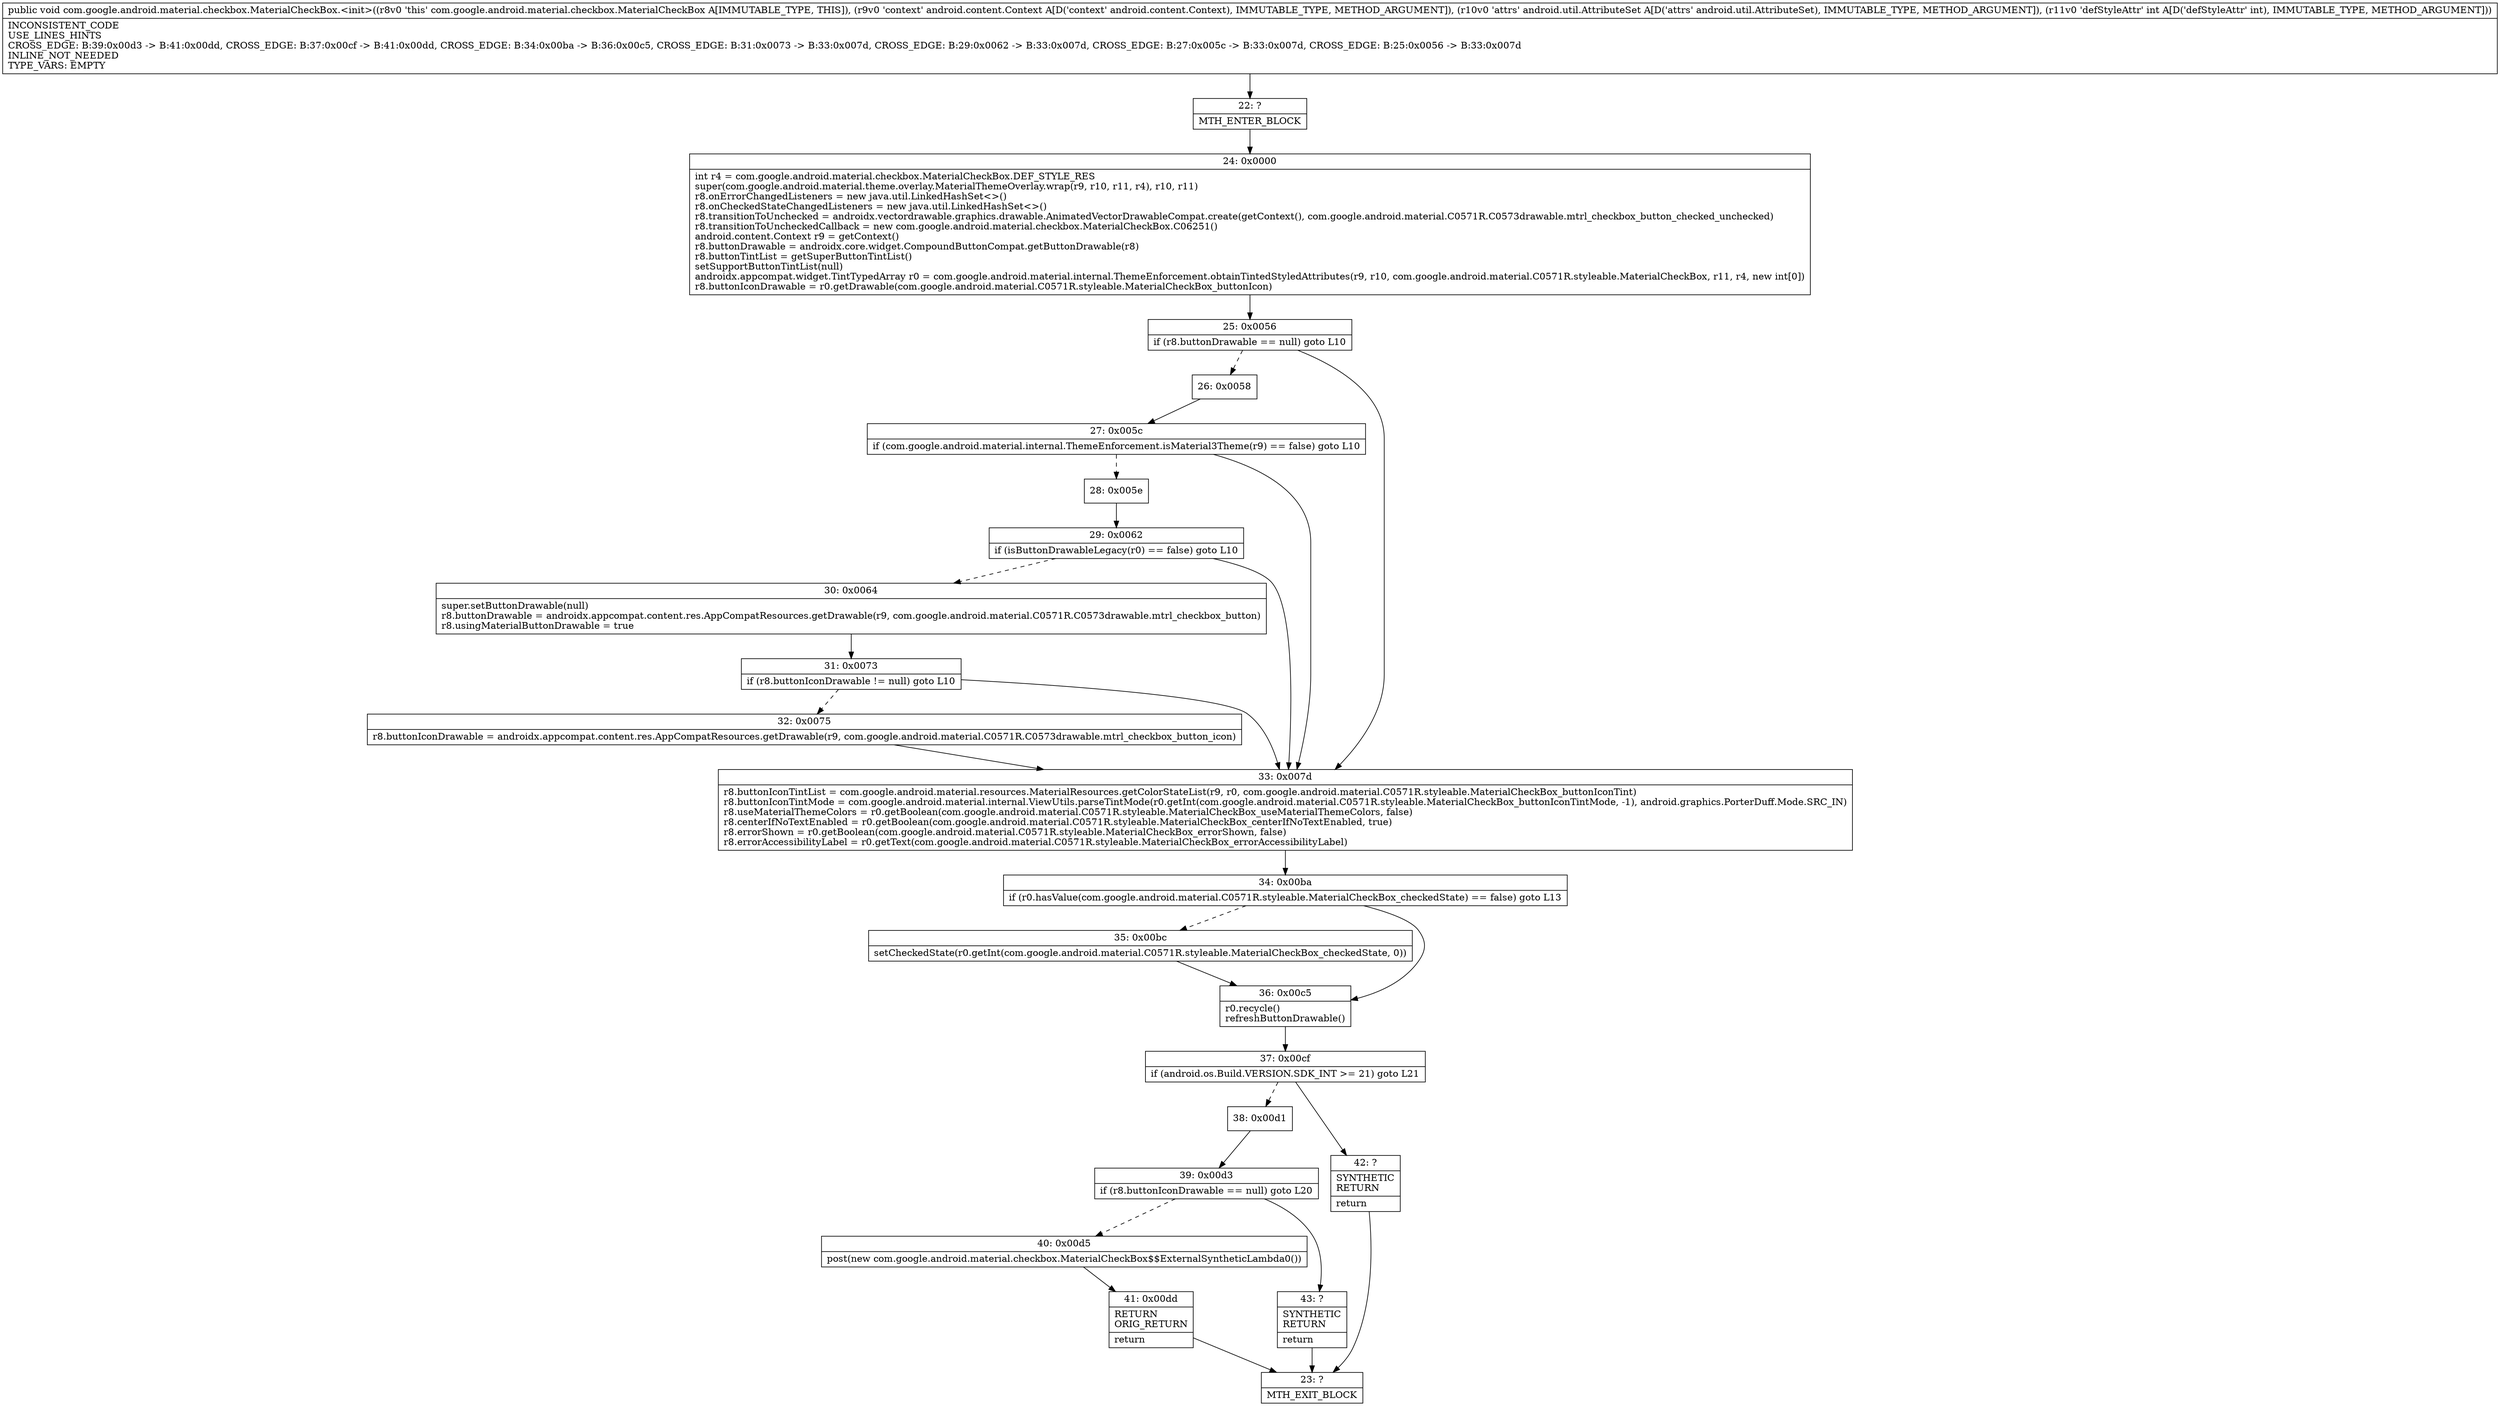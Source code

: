 digraph "CFG forcom.google.android.material.checkbox.MaterialCheckBox.\<init\>(Landroid\/content\/Context;Landroid\/util\/AttributeSet;I)V" {
Node_22 [shape=record,label="{22\:\ ?|MTH_ENTER_BLOCK\l}"];
Node_24 [shape=record,label="{24\:\ 0x0000|int r4 = com.google.android.material.checkbox.MaterialCheckBox.DEF_STYLE_RES\lsuper(com.google.android.material.theme.overlay.MaterialThemeOverlay.wrap(r9, r10, r11, r4), r10, r11)\lr8.onErrorChangedListeners = new java.util.LinkedHashSet\<\>()\lr8.onCheckedStateChangedListeners = new java.util.LinkedHashSet\<\>()\lr8.transitionToUnchecked = androidx.vectordrawable.graphics.drawable.AnimatedVectorDrawableCompat.create(getContext(), com.google.android.material.C0571R.C0573drawable.mtrl_checkbox_button_checked_unchecked)\lr8.transitionToUncheckedCallback = new com.google.android.material.checkbox.MaterialCheckBox.C06251()\landroid.content.Context r9 = getContext()\lr8.buttonDrawable = androidx.core.widget.CompoundButtonCompat.getButtonDrawable(r8)\lr8.buttonTintList = getSuperButtonTintList()\lsetSupportButtonTintList(null)\landroidx.appcompat.widget.TintTypedArray r0 = com.google.android.material.internal.ThemeEnforcement.obtainTintedStyledAttributes(r9, r10, com.google.android.material.C0571R.styleable.MaterialCheckBox, r11, r4, new int[0])\lr8.buttonIconDrawable = r0.getDrawable(com.google.android.material.C0571R.styleable.MaterialCheckBox_buttonIcon)\l}"];
Node_25 [shape=record,label="{25\:\ 0x0056|if (r8.buttonDrawable == null) goto L10\l}"];
Node_26 [shape=record,label="{26\:\ 0x0058}"];
Node_27 [shape=record,label="{27\:\ 0x005c|if (com.google.android.material.internal.ThemeEnforcement.isMaterial3Theme(r9) == false) goto L10\l}"];
Node_28 [shape=record,label="{28\:\ 0x005e}"];
Node_29 [shape=record,label="{29\:\ 0x0062|if (isButtonDrawableLegacy(r0) == false) goto L10\l}"];
Node_30 [shape=record,label="{30\:\ 0x0064|super.setButtonDrawable(null)\lr8.buttonDrawable = androidx.appcompat.content.res.AppCompatResources.getDrawable(r9, com.google.android.material.C0571R.C0573drawable.mtrl_checkbox_button)\lr8.usingMaterialButtonDrawable = true\l}"];
Node_31 [shape=record,label="{31\:\ 0x0073|if (r8.buttonIconDrawable != null) goto L10\l}"];
Node_32 [shape=record,label="{32\:\ 0x0075|r8.buttonIconDrawable = androidx.appcompat.content.res.AppCompatResources.getDrawable(r9, com.google.android.material.C0571R.C0573drawable.mtrl_checkbox_button_icon)\l}"];
Node_33 [shape=record,label="{33\:\ 0x007d|r8.buttonIconTintList = com.google.android.material.resources.MaterialResources.getColorStateList(r9, r0, com.google.android.material.C0571R.styleable.MaterialCheckBox_buttonIconTint)\lr8.buttonIconTintMode = com.google.android.material.internal.ViewUtils.parseTintMode(r0.getInt(com.google.android.material.C0571R.styleable.MaterialCheckBox_buttonIconTintMode, \-1), android.graphics.PorterDuff.Mode.SRC_IN)\lr8.useMaterialThemeColors = r0.getBoolean(com.google.android.material.C0571R.styleable.MaterialCheckBox_useMaterialThemeColors, false)\lr8.centerIfNoTextEnabled = r0.getBoolean(com.google.android.material.C0571R.styleable.MaterialCheckBox_centerIfNoTextEnabled, true)\lr8.errorShown = r0.getBoolean(com.google.android.material.C0571R.styleable.MaterialCheckBox_errorShown, false)\lr8.errorAccessibilityLabel = r0.getText(com.google.android.material.C0571R.styleable.MaterialCheckBox_errorAccessibilityLabel)\l}"];
Node_34 [shape=record,label="{34\:\ 0x00ba|if (r0.hasValue(com.google.android.material.C0571R.styleable.MaterialCheckBox_checkedState) == false) goto L13\l}"];
Node_35 [shape=record,label="{35\:\ 0x00bc|setCheckedState(r0.getInt(com.google.android.material.C0571R.styleable.MaterialCheckBox_checkedState, 0))\l}"];
Node_36 [shape=record,label="{36\:\ 0x00c5|r0.recycle()\lrefreshButtonDrawable()\l}"];
Node_37 [shape=record,label="{37\:\ 0x00cf|if (android.os.Build.VERSION.SDK_INT \>= 21) goto L21\l}"];
Node_38 [shape=record,label="{38\:\ 0x00d1}"];
Node_39 [shape=record,label="{39\:\ 0x00d3|if (r8.buttonIconDrawable == null) goto L20\l}"];
Node_40 [shape=record,label="{40\:\ 0x00d5|post(new com.google.android.material.checkbox.MaterialCheckBox$$ExternalSyntheticLambda0())\l}"];
Node_41 [shape=record,label="{41\:\ 0x00dd|RETURN\lORIG_RETURN\l|return\l}"];
Node_23 [shape=record,label="{23\:\ ?|MTH_EXIT_BLOCK\l}"];
Node_43 [shape=record,label="{43\:\ ?|SYNTHETIC\lRETURN\l|return\l}"];
Node_42 [shape=record,label="{42\:\ ?|SYNTHETIC\lRETURN\l|return\l}"];
MethodNode[shape=record,label="{public void com.google.android.material.checkbox.MaterialCheckBox.\<init\>((r8v0 'this' com.google.android.material.checkbox.MaterialCheckBox A[IMMUTABLE_TYPE, THIS]), (r9v0 'context' android.content.Context A[D('context' android.content.Context), IMMUTABLE_TYPE, METHOD_ARGUMENT]), (r10v0 'attrs' android.util.AttributeSet A[D('attrs' android.util.AttributeSet), IMMUTABLE_TYPE, METHOD_ARGUMENT]), (r11v0 'defStyleAttr' int A[D('defStyleAttr' int), IMMUTABLE_TYPE, METHOD_ARGUMENT]))  | INCONSISTENT_CODE\lUSE_LINES_HINTS\lCROSS_EDGE: B:39:0x00d3 \-\> B:41:0x00dd, CROSS_EDGE: B:37:0x00cf \-\> B:41:0x00dd, CROSS_EDGE: B:34:0x00ba \-\> B:36:0x00c5, CROSS_EDGE: B:31:0x0073 \-\> B:33:0x007d, CROSS_EDGE: B:29:0x0062 \-\> B:33:0x007d, CROSS_EDGE: B:27:0x005c \-\> B:33:0x007d, CROSS_EDGE: B:25:0x0056 \-\> B:33:0x007d\lINLINE_NOT_NEEDED\lTYPE_VARS: EMPTY\l}"];
MethodNode -> Node_22;Node_22 -> Node_24;
Node_24 -> Node_25;
Node_25 -> Node_26[style=dashed];
Node_25 -> Node_33;
Node_26 -> Node_27;
Node_27 -> Node_28[style=dashed];
Node_27 -> Node_33;
Node_28 -> Node_29;
Node_29 -> Node_30[style=dashed];
Node_29 -> Node_33;
Node_30 -> Node_31;
Node_31 -> Node_32[style=dashed];
Node_31 -> Node_33;
Node_32 -> Node_33;
Node_33 -> Node_34;
Node_34 -> Node_35[style=dashed];
Node_34 -> Node_36;
Node_35 -> Node_36;
Node_36 -> Node_37;
Node_37 -> Node_38[style=dashed];
Node_37 -> Node_42;
Node_38 -> Node_39;
Node_39 -> Node_40[style=dashed];
Node_39 -> Node_43;
Node_40 -> Node_41;
Node_41 -> Node_23;
Node_43 -> Node_23;
Node_42 -> Node_23;
}

